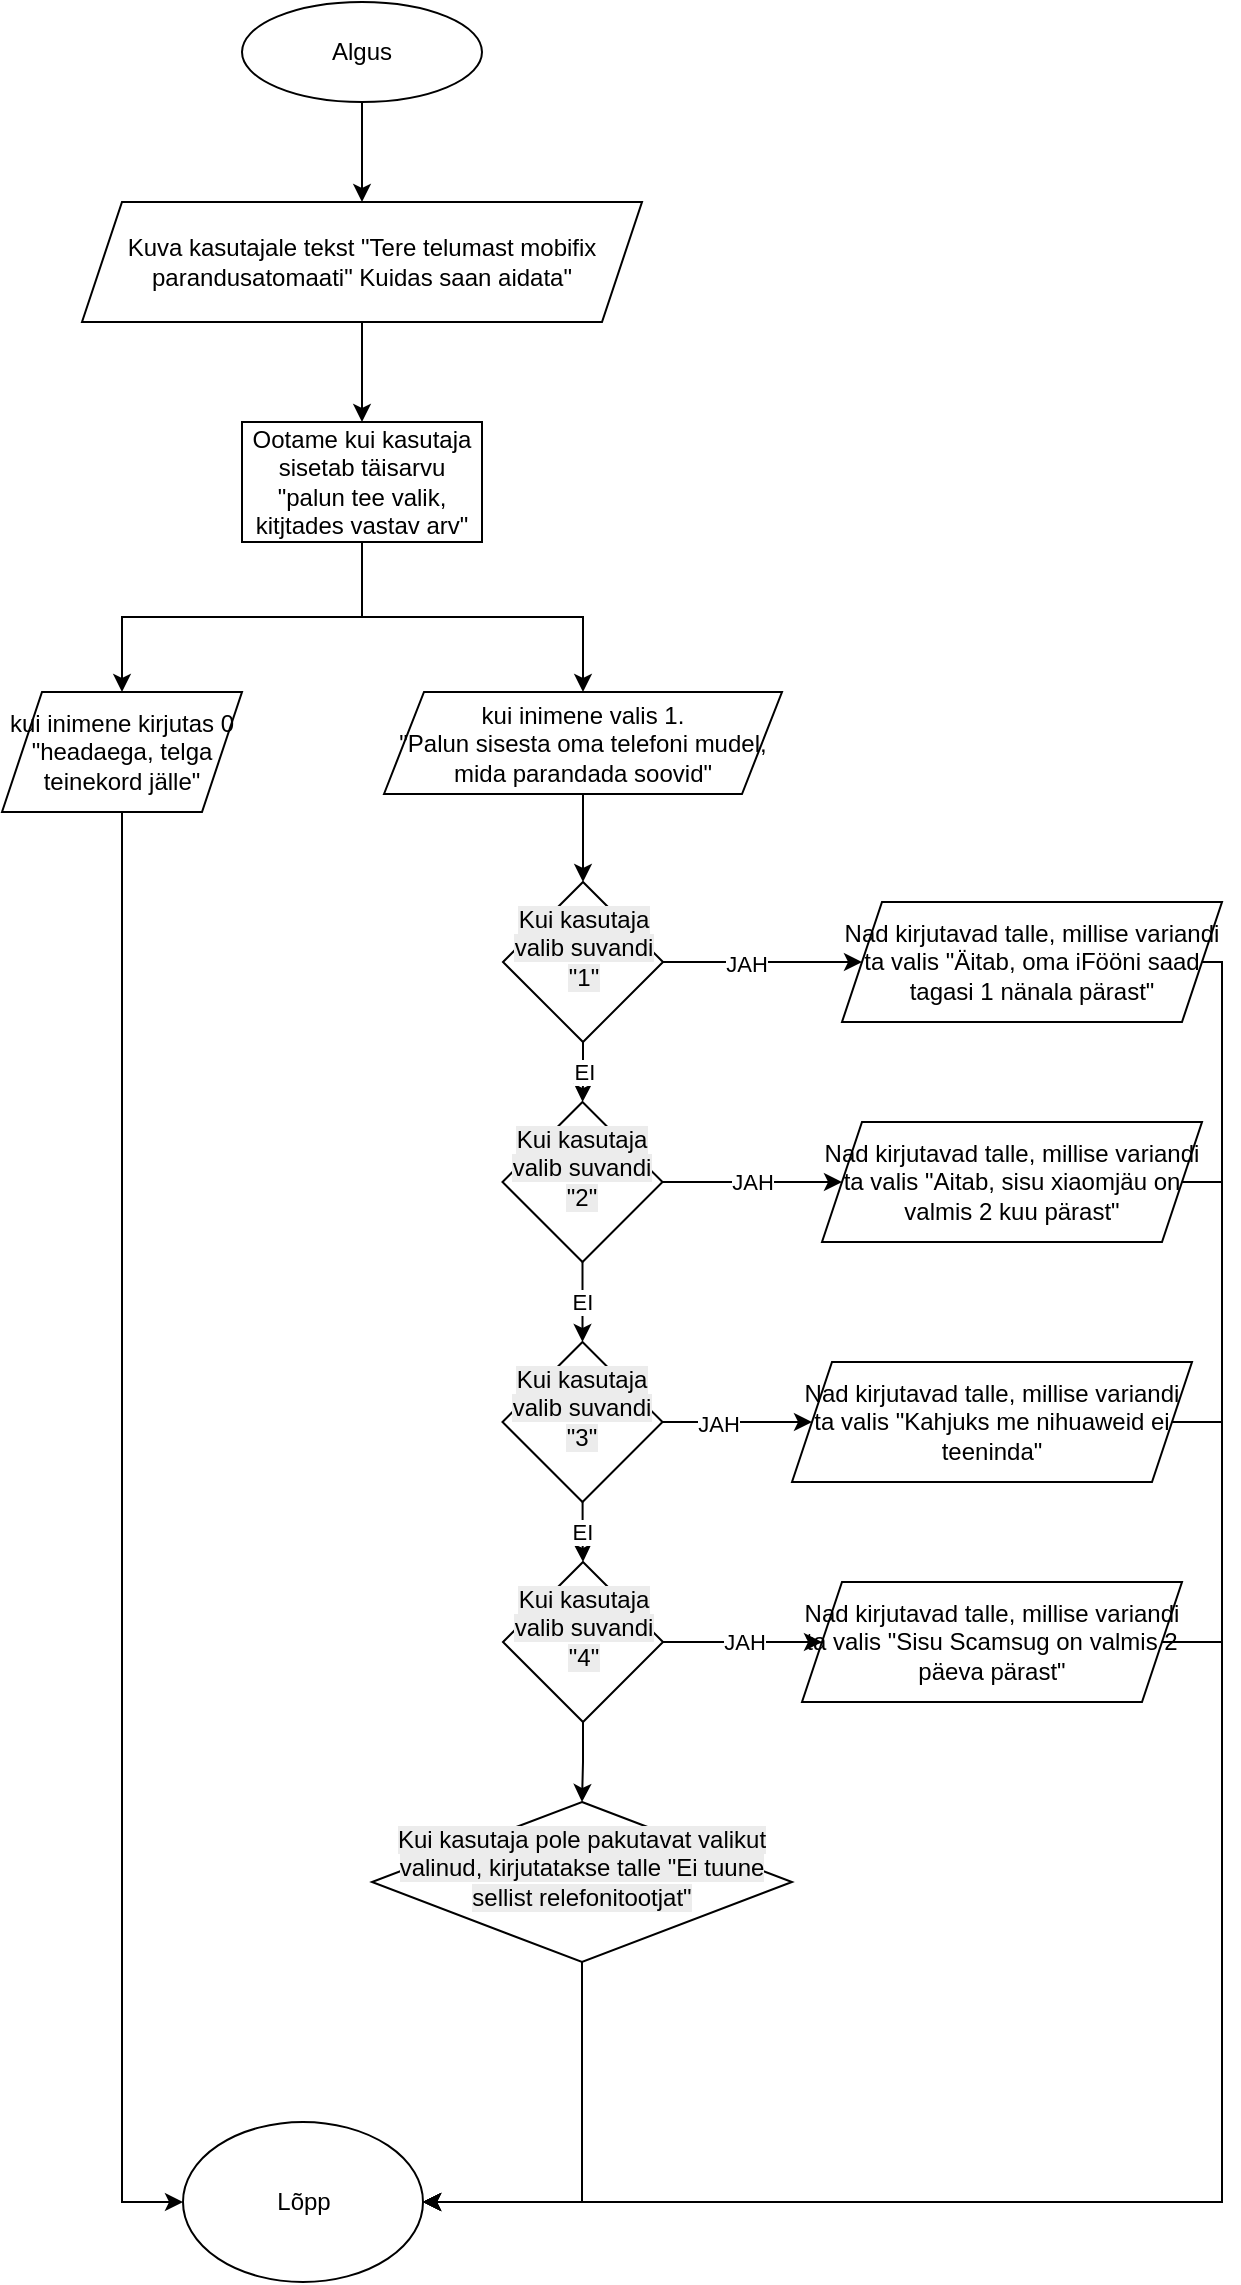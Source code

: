 <mxfile version="28.2.5">
  <diagram id="C5RBs43oDa-KdzZeNtuy" name="Page-1">
    <mxGraphModel dx="2305" dy="1201" grid="1" gridSize="10" guides="1" tooltips="1" connect="1" arrows="1" fold="1" page="1" pageScale="1" pageWidth="827" pageHeight="1169" math="0" shadow="0">
      <root>
        <mxCell id="WIyWlLk6GJQsqaUBKTNV-0" />
        <mxCell id="WIyWlLk6GJQsqaUBKTNV-1" parent="WIyWlLk6GJQsqaUBKTNV-0" />
        <mxCell id="UMhONBxiJK_mPaSgbeVS-3" style="edgeStyle=orthogonalEdgeStyle;rounded=0;orthogonalLoop=1;jettySize=auto;html=1;" parent="WIyWlLk6GJQsqaUBKTNV-1" source="UMhONBxiJK_mPaSgbeVS-0" target="UMhONBxiJK_mPaSgbeVS-1" edge="1">
          <mxGeometry relative="1" as="geometry" />
        </mxCell>
        <mxCell id="UMhONBxiJK_mPaSgbeVS-0" value="Algus" style="ellipse;whiteSpace=wrap;html=1;" parent="WIyWlLk6GJQsqaUBKTNV-1" vertex="1">
          <mxGeometry x="260" y="180" width="120" height="50" as="geometry" />
        </mxCell>
        <mxCell id="UMhONBxiJK_mPaSgbeVS-5" style="edgeStyle=orthogonalEdgeStyle;rounded=0;orthogonalLoop=1;jettySize=auto;html=1;" parent="WIyWlLk6GJQsqaUBKTNV-1" source="UMhONBxiJK_mPaSgbeVS-1" target="UMhONBxiJK_mPaSgbeVS-4" edge="1">
          <mxGeometry relative="1" as="geometry" />
        </mxCell>
        <mxCell id="UMhONBxiJK_mPaSgbeVS-1" value="Kuva kasutajale tekst &quot;Tere telumast mobifix parandusatomaati&quot; Kuidas saan aidata&quot;" style="shape=parallelogram;perimeter=parallelogramPerimeter;whiteSpace=wrap;html=1;fixedSize=1;" parent="WIyWlLk6GJQsqaUBKTNV-1" vertex="1">
          <mxGeometry x="180" y="280" width="280" height="60" as="geometry" />
        </mxCell>
        <mxCell id="UMhONBxiJK_mPaSgbeVS-7" style="edgeStyle=orthogonalEdgeStyle;rounded=0;orthogonalLoop=1;jettySize=auto;html=1;" parent="WIyWlLk6GJQsqaUBKTNV-1" source="UMhONBxiJK_mPaSgbeVS-4" target="UMhONBxiJK_mPaSgbeVS-6" edge="1">
          <mxGeometry relative="1" as="geometry" />
        </mxCell>
        <mxCell id="UMhONBxiJK_mPaSgbeVS-11" style="edgeStyle=orthogonalEdgeStyle;rounded=0;orthogonalLoop=1;jettySize=auto;html=1;" parent="WIyWlLk6GJQsqaUBKTNV-1" source="UMhONBxiJK_mPaSgbeVS-4" target="UMhONBxiJK_mPaSgbeVS-10" edge="1">
          <mxGeometry relative="1" as="geometry" />
        </mxCell>
        <mxCell id="UMhONBxiJK_mPaSgbeVS-4" value="Ootame kui kasutaja sisetab täisarvu &quot;palun tee valik, kitjtades vastav arv&quot;" style="rounded=0;whiteSpace=wrap;html=1;" parent="WIyWlLk6GJQsqaUBKTNV-1" vertex="1">
          <mxGeometry x="260" y="390" width="120" height="60" as="geometry" />
        </mxCell>
        <mxCell id="UMhONBxiJK_mPaSgbeVS-45" style="edgeStyle=orthogonalEdgeStyle;rounded=0;orthogonalLoop=1;jettySize=auto;html=1;" parent="WIyWlLk6GJQsqaUBKTNV-1" source="UMhONBxiJK_mPaSgbeVS-6" target="UMhONBxiJK_mPaSgbeVS-40" edge="1">
          <mxGeometry relative="1" as="geometry">
            <Array as="points">
              <mxPoint x="200" y="1280" />
            </Array>
          </mxGeometry>
        </mxCell>
        <mxCell id="UMhONBxiJK_mPaSgbeVS-6" value="kui inimene kirjutas 0&lt;div&gt;&quot;headaega, telga teinekord jälle&quot;&lt;/div&gt;" style="shape=parallelogram;perimeter=parallelogramPerimeter;whiteSpace=wrap;html=1;fixedSize=1;" parent="WIyWlLk6GJQsqaUBKTNV-1" vertex="1">
          <mxGeometry x="140" y="525" width="120" height="60" as="geometry" />
        </mxCell>
        <mxCell id="kusQKShbjJkgMwPIXccp-5" style="edgeStyle=orthogonalEdgeStyle;rounded=0;orthogonalLoop=1;jettySize=auto;html=1;" edge="1" parent="WIyWlLk6GJQsqaUBKTNV-1" source="UMhONBxiJK_mPaSgbeVS-10" target="kusQKShbjJkgMwPIXccp-0">
          <mxGeometry relative="1" as="geometry" />
        </mxCell>
        <mxCell id="UMhONBxiJK_mPaSgbeVS-10" value="kui inimene valis 1.&lt;div&gt;&quot;Palun sisesta oma telefoni mudel, mida parandada soovid&quot;&lt;/div&gt;" style="shape=parallelogram;perimeter=parallelogramPerimeter;whiteSpace=wrap;html=1;fixedSize=1;" parent="WIyWlLk6GJQsqaUBKTNV-1" vertex="1">
          <mxGeometry x="331" y="525" width="199" height="51" as="geometry" />
        </mxCell>
        <mxCell id="UMhONBxiJK_mPaSgbeVS-47" style="edgeStyle=orthogonalEdgeStyle;rounded=0;orthogonalLoop=1;jettySize=auto;html=1;entryX=1;entryY=0.5;entryDx=0;entryDy=0;exitX=1;exitY=0.5;exitDx=0;exitDy=0;" parent="WIyWlLk6GJQsqaUBKTNV-1" source="UMhONBxiJK_mPaSgbeVS-23" target="UMhONBxiJK_mPaSgbeVS-40" edge="1">
          <mxGeometry relative="1" as="geometry">
            <Array as="points">
              <mxPoint x="750" y="660" />
              <mxPoint x="750" y="1280" />
            </Array>
          </mxGeometry>
        </mxCell>
        <mxCell id="UMhONBxiJK_mPaSgbeVS-23" value="Nad kirjutavad talle, millise variandi ta valis &quot;Äitab, oma iFööni saad tagasi 1 nänala pärast&quot;" style="shape=parallelogram;perimeter=parallelogramPerimeter;whiteSpace=wrap;html=1;fixedSize=1;" parent="WIyWlLk6GJQsqaUBKTNV-1" vertex="1">
          <mxGeometry x="560" y="630" width="190" height="60" as="geometry" />
        </mxCell>
        <mxCell id="UMhONBxiJK_mPaSgbeVS-46" style="edgeStyle=orthogonalEdgeStyle;rounded=0;orthogonalLoop=1;jettySize=auto;html=1;" parent="WIyWlLk6GJQsqaUBKTNV-1" source="UMhONBxiJK_mPaSgbeVS-27" target="UMhONBxiJK_mPaSgbeVS-40" edge="1">
          <mxGeometry relative="1" as="geometry">
            <Array as="points">
              <mxPoint x="750" y="770" />
              <mxPoint x="750" y="1280" />
            </Array>
          </mxGeometry>
        </mxCell>
        <mxCell id="UMhONBxiJK_mPaSgbeVS-27" value="Nad kirjutavad talle, millise variandi ta valis &quot;Aitab, sisu xiaomjäu on valmis 2 kuu pärast&quot;" style="shape=parallelogram;perimeter=parallelogramPerimeter;whiteSpace=wrap;html=1;fixedSize=1;" parent="WIyWlLk6GJQsqaUBKTNV-1" vertex="1">
          <mxGeometry x="550" y="740" width="190" height="60" as="geometry" />
        </mxCell>
        <mxCell id="UMhONBxiJK_mPaSgbeVS-43" style="edgeStyle=orthogonalEdgeStyle;rounded=0;orthogonalLoop=1;jettySize=auto;html=1;entryX=1;entryY=0.5;entryDx=0;entryDy=0;" parent="WIyWlLk6GJQsqaUBKTNV-1" source="UMhONBxiJK_mPaSgbeVS-28" target="UMhONBxiJK_mPaSgbeVS-40" edge="1">
          <mxGeometry relative="1" as="geometry">
            <Array as="points">
              <mxPoint x="750" y="890" />
              <mxPoint x="750" y="1280" />
            </Array>
          </mxGeometry>
        </mxCell>
        <mxCell id="UMhONBxiJK_mPaSgbeVS-28" value="Nad kirjutavad talle, millise variandi ta valis &quot;Kahjuks me nihuaweid ei teeninda&quot;" style="shape=parallelogram;perimeter=parallelogramPerimeter;whiteSpace=wrap;html=1;fixedSize=1;" parent="WIyWlLk6GJQsqaUBKTNV-1" vertex="1">
          <mxGeometry x="535" y="860" width="200" height="60" as="geometry" />
        </mxCell>
        <mxCell id="UMhONBxiJK_mPaSgbeVS-42" style="edgeStyle=orthogonalEdgeStyle;rounded=0;orthogonalLoop=1;jettySize=auto;html=1;" parent="WIyWlLk6GJQsqaUBKTNV-1" source="UMhONBxiJK_mPaSgbeVS-29" target="UMhONBxiJK_mPaSgbeVS-40" edge="1">
          <mxGeometry relative="1" as="geometry">
            <Array as="points">
              <mxPoint x="750" y="1000" />
              <mxPoint x="750" y="1280" />
            </Array>
          </mxGeometry>
        </mxCell>
        <mxCell id="UMhONBxiJK_mPaSgbeVS-29" value="Nad kirjutavad talle, millise variandi ta valis &quot;Sisu Scamsug on valmis 2 päeva pärast&quot;" style="shape=parallelogram;perimeter=parallelogramPerimeter;whiteSpace=wrap;html=1;fixedSize=1;" parent="WIyWlLk6GJQsqaUBKTNV-1" vertex="1">
          <mxGeometry x="540" y="970" width="190" height="60" as="geometry" />
        </mxCell>
        <mxCell id="UMhONBxiJK_mPaSgbeVS-40" value="Lõpp" style="ellipse;whiteSpace=wrap;html=1;" parent="WIyWlLk6GJQsqaUBKTNV-1" vertex="1">
          <mxGeometry x="230.5" y="1240" width="120" height="80" as="geometry" />
        </mxCell>
        <mxCell id="kusQKShbjJkgMwPIXccp-4" style="edgeStyle=orthogonalEdgeStyle;rounded=0;orthogonalLoop=1;jettySize=auto;html=1;entryX=0;entryY=0.5;entryDx=0;entryDy=0;" edge="1" parent="WIyWlLk6GJQsqaUBKTNV-1" source="kusQKShbjJkgMwPIXccp-0" target="UMhONBxiJK_mPaSgbeVS-23">
          <mxGeometry relative="1" as="geometry" />
        </mxCell>
        <mxCell id="kusQKShbjJkgMwPIXccp-14" value="JAH" style="edgeLabel;html=1;align=center;verticalAlign=middle;resizable=0;points=[];" vertex="1" connectable="0" parent="kusQKShbjJkgMwPIXccp-4">
          <mxGeometry x="-0.166" y="-1" relative="1" as="geometry">
            <mxPoint as="offset" />
          </mxGeometry>
        </mxCell>
        <mxCell id="kusQKShbjJkgMwPIXccp-7" value="EI" style="edgeStyle=orthogonalEdgeStyle;rounded=0;orthogonalLoop=1;jettySize=auto;html=1;" edge="1" parent="WIyWlLk6GJQsqaUBKTNV-1" source="kusQKShbjJkgMwPIXccp-0" target="kusQKShbjJkgMwPIXccp-3">
          <mxGeometry relative="1" as="geometry" />
        </mxCell>
        <mxCell id="kusQKShbjJkgMwPIXccp-0" value="&#xa;&lt;span style=&quot;color: rgb(0, 0, 0); font-family: Helvetica; font-size: 12px; font-style: normal; font-variant-ligatures: normal; font-variant-caps: normal; font-weight: 400; letter-spacing: normal; orphans: 2; text-align: center; text-indent: 0px; text-transform: none; widows: 2; word-spacing: 0px; -webkit-text-stroke-width: 0px; white-space: normal; background-color: rgb(236, 236, 236); text-decoration-thickness: initial; text-decoration-style: initial; text-decoration-color: initial; display: inline !important; float: none;&quot;&gt;Kui kasutaja valib suvandi &quot;1&quot;&lt;/span&gt;&#xa;&#xa;" style="rhombus;whiteSpace=wrap;html=1;direction=south;" vertex="1" parent="WIyWlLk6GJQsqaUBKTNV-1">
          <mxGeometry x="390.5" y="620" width="80" height="80" as="geometry" />
        </mxCell>
        <mxCell id="kusQKShbjJkgMwPIXccp-10" value="JAH" style="edgeStyle=orthogonalEdgeStyle;rounded=0;orthogonalLoop=1;jettySize=auto;html=1;" edge="1" parent="WIyWlLk6GJQsqaUBKTNV-1" source="kusQKShbjJkgMwPIXccp-1" target="UMhONBxiJK_mPaSgbeVS-29">
          <mxGeometry relative="1" as="geometry" />
        </mxCell>
        <mxCell id="kusQKShbjJkgMwPIXccp-17" style="edgeStyle=orthogonalEdgeStyle;rounded=0;orthogonalLoop=1;jettySize=auto;html=1;" edge="1" parent="WIyWlLk6GJQsqaUBKTNV-1" source="kusQKShbjJkgMwPIXccp-1" target="kusQKShbjJkgMwPIXccp-16">
          <mxGeometry relative="1" as="geometry" />
        </mxCell>
        <mxCell id="kusQKShbjJkgMwPIXccp-1" value="&#xa;&lt;span style=&quot;color: rgb(0, 0, 0); font-family: Helvetica; font-size: 12px; font-style: normal; font-variant-ligatures: normal; font-variant-caps: normal; font-weight: 400; letter-spacing: normal; orphans: 2; text-align: center; text-indent: 0px; text-transform: none; widows: 2; word-spacing: 0px; -webkit-text-stroke-width: 0px; white-space: normal; background-color: rgb(236, 236, 236); text-decoration-thickness: initial; text-decoration-style: initial; text-decoration-color: initial; display: inline !important; float: none;&quot;&gt;Kui kasutaja valib suvandi &quot;4&quot;&lt;/span&gt;&#xa;&#xa;" style="rhombus;whiteSpace=wrap;html=1;" vertex="1" parent="WIyWlLk6GJQsqaUBKTNV-1">
          <mxGeometry x="390.5" y="960" width="80" height="80" as="geometry" />
        </mxCell>
        <mxCell id="kusQKShbjJkgMwPIXccp-8" style="edgeStyle=orthogonalEdgeStyle;rounded=0;orthogonalLoop=1;jettySize=auto;html=1;" edge="1" parent="WIyWlLk6GJQsqaUBKTNV-1" source="kusQKShbjJkgMwPIXccp-2" target="UMhONBxiJK_mPaSgbeVS-28">
          <mxGeometry relative="1" as="geometry" />
        </mxCell>
        <mxCell id="kusQKShbjJkgMwPIXccp-13" value="JAH" style="edgeLabel;html=1;align=center;verticalAlign=middle;resizable=0;points=[];" vertex="1" connectable="0" parent="kusQKShbjJkgMwPIXccp-8">
          <mxGeometry x="-0.308" y="-1" relative="1" as="geometry">
            <mxPoint x="1" as="offset" />
          </mxGeometry>
        </mxCell>
        <mxCell id="kusQKShbjJkgMwPIXccp-11" value="EI" style="edgeStyle=orthogonalEdgeStyle;rounded=0;orthogonalLoop=1;jettySize=auto;html=1;" edge="1" parent="WIyWlLk6GJQsqaUBKTNV-1" source="kusQKShbjJkgMwPIXccp-2" target="kusQKShbjJkgMwPIXccp-1">
          <mxGeometry relative="1" as="geometry" />
        </mxCell>
        <mxCell id="kusQKShbjJkgMwPIXccp-2" value="&#xa;&lt;span style=&quot;color: rgb(0, 0, 0); font-family: Helvetica; font-size: 12px; font-style: normal; font-variant-ligatures: normal; font-variant-caps: normal; font-weight: 400; letter-spacing: normal; orphans: 2; text-align: center; text-indent: 0px; text-transform: none; widows: 2; word-spacing: 0px; -webkit-text-stroke-width: 0px; white-space: normal; background-color: rgb(236, 236, 236); text-decoration-thickness: initial; text-decoration-style: initial; text-decoration-color: initial; display: inline !important; float: none;&quot;&gt;Kui kasutaja valib suvandi &quot;3&quot;&lt;/span&gt;&#xa;&#xa;" style="rhombus;whiteSpace=wrap;html=1;" vertex="1" parent="WIyWlLk6GJQsqaUBKTNV-1">
          <mxGeometry x="390.25" y="850" width="80" height="80" as="geometry" />
        </mxCell>
        <mxCell id="kusQKShbjJkgMwPIXccp-6" value="JAH" style="edgeStyle=orthogonalEdgeStyle;rounded=0;orthogonalLoop=1;jettySize=auto;html=1;" edge="1" parent="WIyWlLk6GJQsqaUBKTNV-1" source="kusQKShbjJkgMwPIXccp-3" target="UMhONBxiJK_mPaSgbeVS-27">
          <mxGeometry relative="1" as="geometry" />
        </mxCell>
        <mxCell id="kusQKShbjJkgMwPIXccp-9" value="EI" style="edgeStyle=orthogonalEdgeStyle;rounded=0;orthogonalLoop=1;jettySize=auto;html=1;" edge="1" parent="WIyWlLk6GJQsqaUBKTNV-1" source="kusQKShbjJkgMwPIXccp-3" target="kusQKShbjJkgMwPIXccp-2">
          <mxGeometry relative="1" as="geometry" />
        </mxCell>
        <mxCell id="kusQKShbjJkgMwPIXccp-3" value="&#xa;&lt;span style=&quot;color: rgb(0, 0, 0); font-family: Helvetica; font-size: 12px; font-style: normal; font-variant-ligatures: normal; font-variant-caps: normal; font-weight: 400; letter-spacing: normal; orphans: 2; text-align: center; text-indent: 0px; text-transform: none; widows: 2; word-spacing: 0px; -webkit-text-stroke-width: 0px; white-space: normal; background-color: rgb(236, 236, 236); text-decoration-thickness: initial; text-decoration-style: initial; text-decoration-color: initial; display: inline !important; float: none;&quot;&gt;Kui kasutaja valib suvandi &quot;2&quot;&lt;/span&gt;&#xa;&#xa;" style="rhombus;whiteSpace=wrap;html=1;" vertex="1" parent="WIyWlLk6GJQsqaUBKTNV-1">
          <mxGeometry x="390.25" y="730" width="80" height="80" as="geometry" />
        </mxCell>
        <mxCell id="kusQKShbjJkgMwPIXccp-18" style="edgeStyle=orthogonalEdgeStyle;rounded=0;orthogonalLoop=1;jettySize=auto;html=1;" edge="1" parent="WIyWlLk6GJQsqaUBKTNV-1" source="kusQKShbjJkgMwPIXccp-16" target="UMhONBxiJK_mPaSgbeVS-40">
          <mxGeometry relative="1" as="geometry">
            <Array as="points">
              <mxPoint x="430" y="1280" />
            </Array>
          </mxGeometry>
        </mxCell>
        <mxCell id="kusQKShbjJkgMwPIXccp-16" value="&#xa;&lt;span style=&quot;color: rgb(0, 0, 0); font-family: Helvetica; font-size: 12px; font-style: normal; font-variant-ligatures: normal; font-variant-caps: normal; font-weight: 400; letter-spacing: normal; orphans: 2; text-align: center; text-indent: 0px; text-transform: none; widows: 2; word-spacing: 0px; -webkit-text-stroke-width: 0px; white-space: normal; background-color: rgb(236, 236, 236); text-decoration-thickness: initial; text-decoration-style: initial; text-decoration-color: initial; display: inline !important; float: none;&quot;&gt;Kui kasutaja pole pakutavat valikut valinud, kirjutatakse talle &quot;Ei tuune sellist relefonitootjat&quot;&lt;/span&gt;&#xa;&#xa;" style="rhombus;whiteSpace=wrap;html=1;" vertex="1" parent="WIyWlLk6GJQsqaUBKTNV-1">
          <mxGeometry x="325" y="1080" width="210" height="80" as="geometry" />
        </mxCell>
      </root>
    </mxGraphModel>
  </diagram>
</mxfile>
